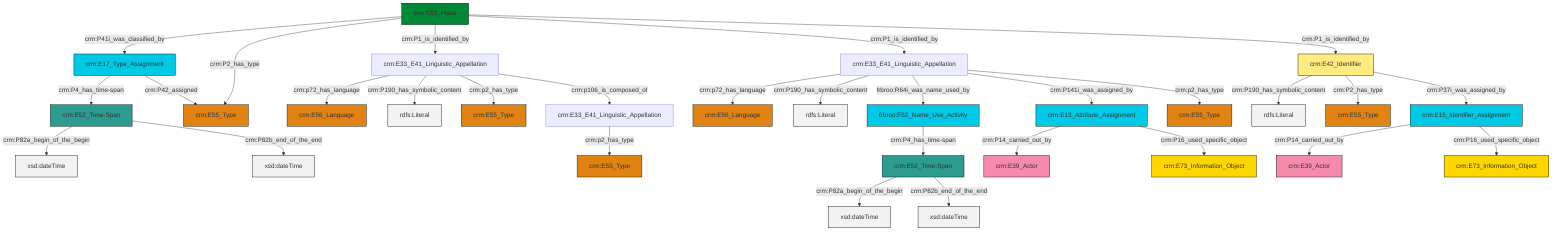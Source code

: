 graph TD
classDef Literal fill:#f2f2f2,stroke:#000000;
classDef CRM_Entity fill:#FFFFFF,stroke:#000000;
classDef Temporal_Entity fill:#00C9E6, stroke:#000000;
classDef Type fill:#E18312, stroke:#000000;
classDef Time-Span fill:#2C9C91, stroke:#000000;
classDef Appellation fill:#FFEB7F, stroke:#000000;
classDef Place fill:#008836, stroke:#000000;
classDef Persistent_Item fill:#B266B2, stroke:#000000;
classDef Conceptual_Object fill:#FFD700, stroke:#000000;
classDef Physical_Thing fill:#D2B48C, stroke:#000000;
classDef Actor fill:#f58aad, stroke:#000000;
classDef PC_Classes fill:#4ce600, stroke:#000000;
classDef Multi fill:#cccccc,stroke:#000000;

7["crm:E13_Attribute_Assignment"]:::Temporal_Entity -->|crm:P14_carried_out_by| 5["crm:E39_Actor"]:::Actor
14["crm:E15_Identifier_Assignment"]:::Temporal_Entity -->|crm:P14_carried_out_by| 8["crm:E39_Actor"]:::Actor
18["crm:E33_E41_Linguistic_Appellation"]:::Default -->|crm:p72_has_language| 19["crm:E56_Language"]:::Type
21["crm:E52_Time-Span"]:::Time-Span -->|crm:P82a_begin_of_the_begin| 22[xsd:dateTime]:::Literal
23["crm:E33_E41_Linguistic_Appellation"]:::Default -->|crm:p72_has_language| 24["crm:E56_Language"]:::Type
23["crm:E33_E41_Linguistic_Appellation"]:::Default -->|crm:P190_has_symbolic_content| 25[rdfs:Literal]:::Literal
28["crm:E42_Identifier"]:::Appellation -->|crm:P190_has_symbolic_content| 29[rdfs:Literal]:::Literal
23["crm:E33_E41_Linguistic_Appellation"]:::Default -->|frbroo:R64i_was_name_used_by| 10["frbroo:F52_Name_Use_Activity"]:::Temporal_Entity
18["crm:E33_E41_Linguistic_Appellation"]:::Default -->|crm:P190_has_symbolic_content| 31[rdfs:Literal]:::Literal
14["crm:E15_Identifier_Assignment"]:::Temporal_Entity -->|crm:P16_used_specific_object| 32["crm:E73_Information_Object"]:::Conceptual_Object
18["crm:E33_E41_Linguistic_Appellation"]:::Default -->|crm:p2_has_type| 12["crm:E55_Type"]:::Type
21["crm:E52_Time-Span"]:::Time-Span -->|crm:P82b_end_of_the_end| 34[xsd:dateTime]:::Literal
3["crm:E52_Time-Span"]:::Time-Span -->|crm:P82a_begin_of_the_begin| 35[xsd:dateTime]:::Literal
0["crm:E33_E41_Linguistic_Appellation"]:::Default -->|crm:p2_has_type| 36["crm:E55_Type"]:::Type
3["crm:E52_Time-Span"]:::Time-Span -->|crm:P82b_end_of_the_end| 39[xsd:dateTime]:::Literal
18["crm:E33_E41_Linguistic_Appellation"]:::Default -->|crm:p106_is_composed_of| 0["crm:E33_E41_Linguistic_Appellation"]:::Default
44["crm:E53_Place"]:::Place -->|crm:P41i_was_classified_by| 26["crm:E17_Type_Assignment"]:::Temporal_Entity
44["crm:E53_Place"]:::Place -->|crm:P2_has_type| 45["crm:E55_Type"]:::Type
44["crm:E53_Place"]:::Place -->|crm:P1_is_identified_by| 18["crm:E33_E41_Linguistic_Appellation"]:::Default
23["crm:E33_E41_Linguistic_Appellation"]:::Default -->|crm:P141i_was_assigned_by| 7["crm:E13_Attribute_Assignment"]:::Temporal_Entity
28["crm:E42_Identifier"]:::Appellation -->|crm:P2_has_type| 16["crm:E55_Type"]:::Type
28["crm:E42_Identifier"]:::Appellation -->|crm:P37i_was_assigned_by| 14["crm:E15_Identifier_Assignment"]:::Temporal_Entity
44["crm:E53_Place"]:::Place -->|crm:P1_is_identified_by| 23["crm:E33_E41_Linguistic_Appellation"]:::Default
44["crm:E53_Place"]:::Place -->|crm:P1_is_identified_by| 28["crm:E42_Identifier"]:::Appellation
26["crm:E17_Type_Assignment"]:::Temporal_Entity -->|crm:P4_has_time-span| 3["crm:E52_Time-Span"]:::Time-Span
23["crm:E33_E41_Linguistic_Appellation"]:::Default -->|crm:p2_has_type| 46["crm:E55_Type"]:::Type
7["crm:E13_Attribute_Assignment"]:::Temporal_Entity -->|crm:P16_used_specific_object| 42["crm:E73_Information_Object"]:::Conceptual_Object
26["crm:E17_Type_Assignment"]:::Temporal_Entity -->|crm:P42_assigned| 45["crm:E55_Type"]:::Type
10["frbroo:F52_Name_Use_Activity"]:::Temporal_Entity -->|crm:P4_has_time-span| 21["crm:E52_Time-Span"]:::Time-Span